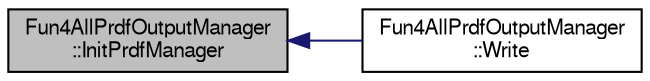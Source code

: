 digraph "Fun4AllPrdfOutputManager::InitPrdfManager"
{
  bgcolor="transparent";
  edge [fontname="FreeSans",fontsize="10",labelfontname="FreeSans",labelfontsize="10"];
  node [fontname="FreeSans",fontsize="10",shape=record];
  rankdir="LR";
  Node1 [label="Fun4AllPrdfOutputManager\l::InitPrdfManager",height=0.2,width=0.4,color="black", fillcolor="grey75", style="filled" fontcolor="black"];
  Node1 -> Node2 [dir="back",color="midnightblue",fontsize="10",style="solid",fontname="FreeSans"];
  Node2 [label="Fun4AllPrdfOutputManager\l::Write",height=0.2,width=0.4,color="black",URL="$d6/dc8/classFun4AllPrdfOutputManager.html#a6aaed7e9b0b32a481661fde72ff44fa2",tooltip="event write method (startNode argument is ignored. prdfNode is always used) "];
}
